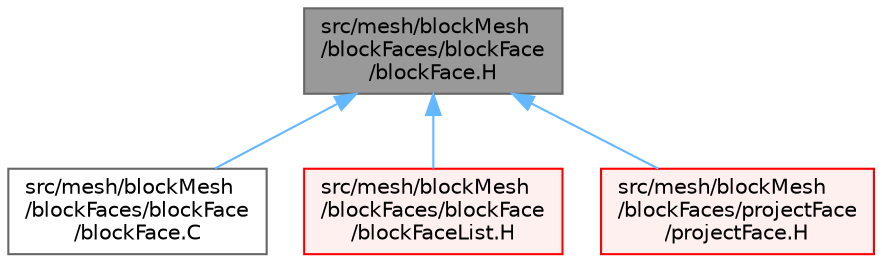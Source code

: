 digraph "src/mesh/blockMesh/blockFaces/blockFace/blockFace.H"
{
 // LATEX_PDF_SIZE
  bgcolor="transparent";
  edge [fontname=Helvetica,fontsize=10,labelfontname=Helvetica,labelfontsize=10];
  node [fontname=Helvetica,fontsize=10,shape=box,height=0.2,width=0.4];
  Node1 [id="Node000001",label="src/mesh/blockMesh\l/blockFaces/blockFace\l/blockFace.H",height=0.2,width=0.4,color="gray40", fillcolor="grey60", style="filled", fontcolor="black",tooltip=" "];
  Node1 -> Node2 [id="edge1_Node000001_Node000002",dir="back",color="steelblue1",style="solid",tooltip=" "];
  Node2 [id="Node000002",label="src/mesh/blockMesh\l/blockFaces/blockFace\l/blockFace.C",height=0.2,width=0.4,color="grey40", fillcolor="white", style="filled",URL="$blockFace_8C.html",tooltip=" "];
  Node1 -> Node3 [id="edge2_Node000001_Node000003",dir="back",color="steelblue1",style="solid",tooltip=" "];
  Node3 [id="Node000003",label="src/mesh/blockMesh\l/blockFaces/blockFace\l/blockFaceList.H",height=0.2,width=0.4,color="red", fillcolor="#FFF0F0", style="filled",URL="$blockFaceList_8H.html",tooltip=" "];
  Node1 -> Node23 [id="edge3_Node000001_Node000023",dir="back",color="steelblue1",style="solid",tooltip=" "];
  Node23 [id="Node000023",label="src/mesh/blockMesh\l/blockFaces/projectFace\l/projectFace.H",height=0.2,width=0.4,color="red", fillcolor="#FFF0F0", style="filled",URL="$projectFace_8H.html",tooltip=" "];
}
